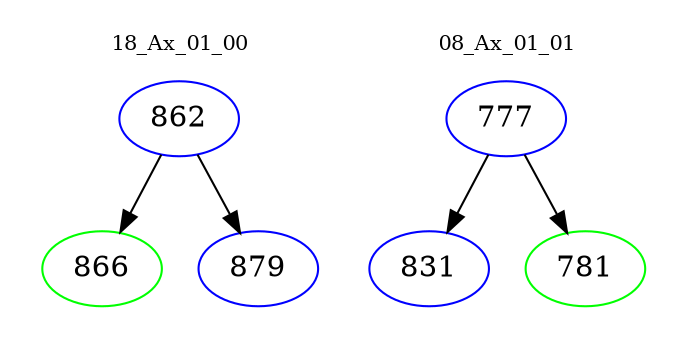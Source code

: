 digraph{
subgraph cluster_0 {
color = white
label = "18_Ax_01_00";
fontsize=10;
T0_862 [label="862", color="blue"]
T0_862 -> T0_866 [color="black"]
T0_866 [label="866", color="green"]
T0_862 -> T0_879 [color="black"]
T0_879 [label="879", color="blue"]
}
subgraph cluster_1 {
color = white
label = "08_Ax_01_01";
fontsize=10;
T1_777 [label="777", color="blue"]
T1_777 -> T1_831 [color="black"]
T1_831 [label="831", color="blue"]
T1_777 -> T1_781 [color="black"]
T1_781 [label="781", color="green"]
}
}

